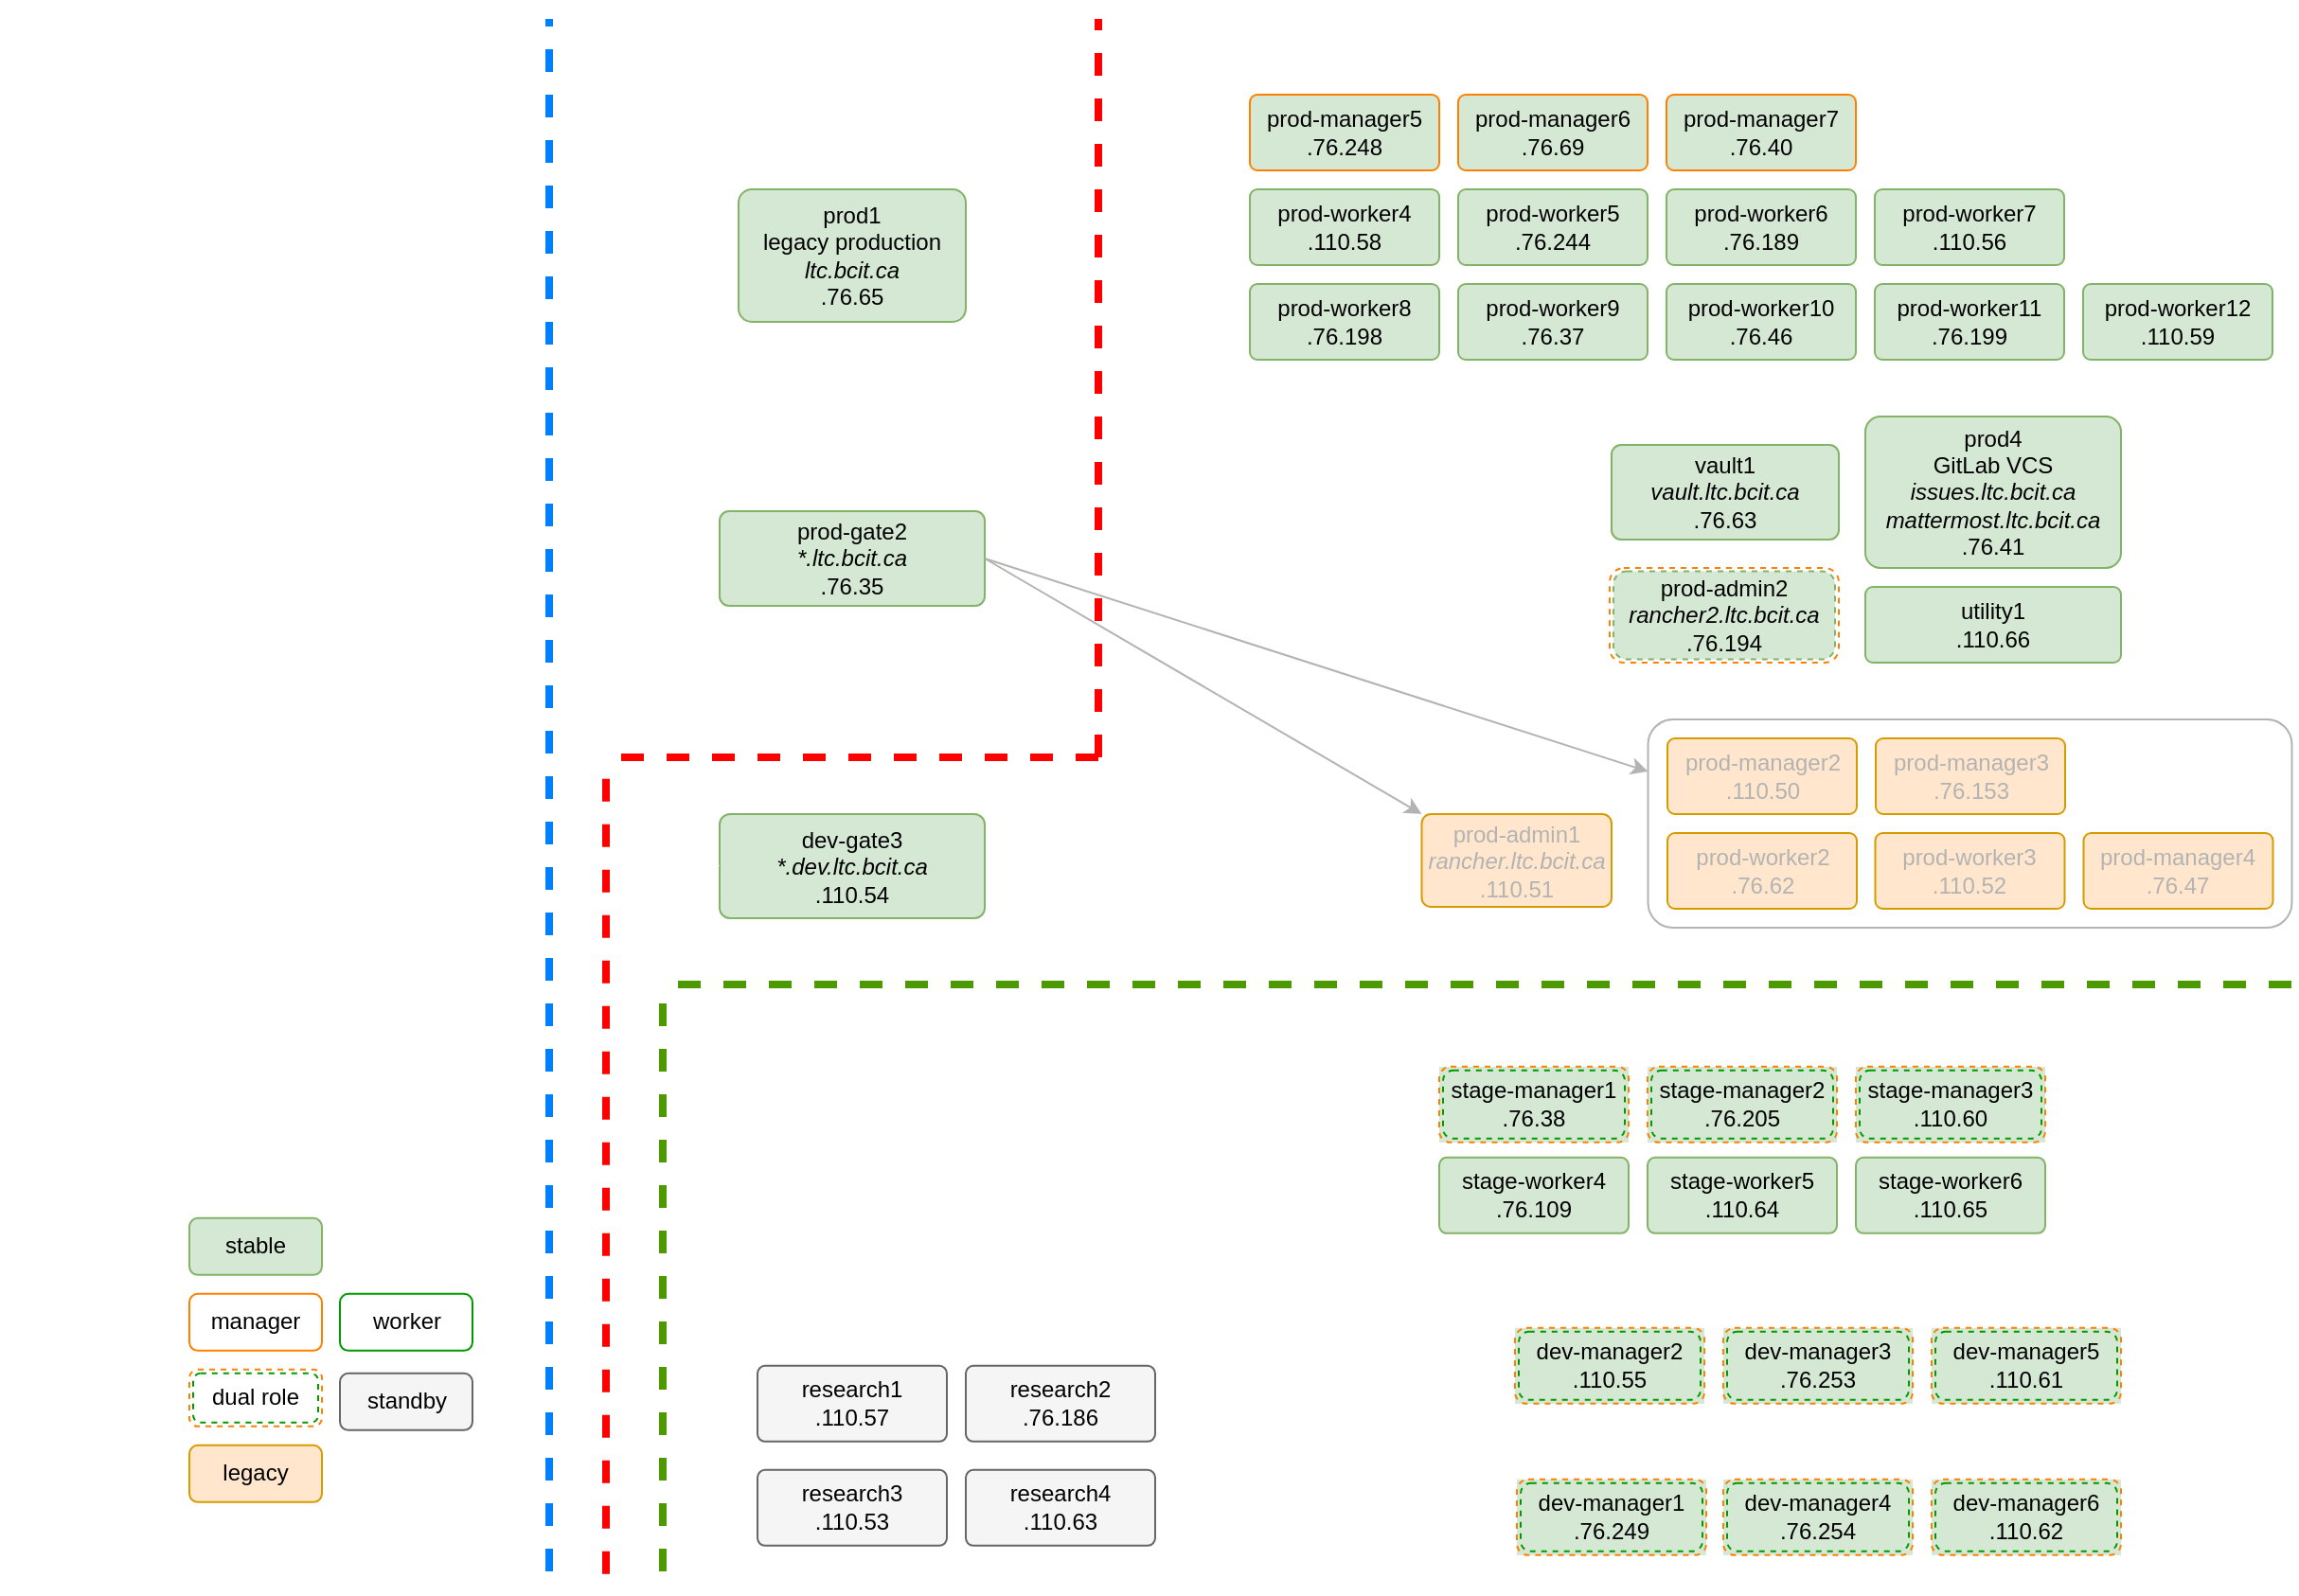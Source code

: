 <mxfile version="16.4.0" type="device"><diagram id="jypZsJmhGCqAaLn2Il6_" name="Page-1"><mxGraphModel dx="2233" dy="1036" grid="1" gridSize="10" guides="1" tooltips="1" connect="1" arrows="1" fold="1" page="1" pageScale="1" pageWidth="850" pageHeight="1100" background="none" math="0" shadow="0"><root><mxCell id="0"/><mxCell id="1" parent="0"/><mxCell id="ssO4QC-9UpLF29hUccAE-41" value="&lt;blockquote style=&quot;margin: 0 0 0 40px ; border: none ; padding: 0px&quot;&gt;&lt;/blockquote&gt;&lt;blockquote style=&quot;margin: 0 0 0 40px ; border: none ; padding: 0px&quot;&gt;&lt;/blockquote&gt;&lt;b&gt;research&lt;/b&gt;&lt;br&gt;&lt;b&gt;cluster&lt;/b&gt;" style="shape=ext;margin=3;double=0;whiteSpace=wrap;html=1;align=right;fillColor=none;rounded=1;perimeterSpacing=0;labelPadding=0;perimeter=rectanglePerimeter;spacingRight=5;verticalAlign=top;arcSize=10;fontColor=#FFFFFF;strokeColor=#FFFFFF;" parent="1" vertex="1"><mxGeometry x="-330" y="831.43" width="290" height="120" as="geometry"/></mxCell><mxCell id="ssO4QC-9UpLF29hUccAE-64" style="rounded=0;orthogonalLoop=1;jettySize=auto;html=1;exitX=0.55;exitY=0.95;exitDx=0;exitDy=0;exitPerimeter=0;entryX=0.5;entryY=0;entryDx=0;entryDy=0;fontColor=#FFFFFF;strokeColor=#FFFFFF;" parent="1" source="ssO4QC-9UpLF29hUccAE-2" target="ssO4QC-9UpLF29hUccAE-63" edge="1"><mxGeometry relative="1" as="geometry"><mxPoint x="-1501.25" y="470.5" as="targetPoint"/><mxPoint x="-1107.25" y="495" as="sourcePoint"/></mxGeometry></mxCell><mxCell id="ssO4QC-9UpLF29hUccAE-2" value="&lt;b&gt;&lt;font style=&quot;font-size: 20px&quot;&gt;Internet&lt;/font&gt;&lt;/b&gt;" style="ellipse;shape=cloud;whiteSpace=wrap;html=1;align=center;dashed=1;fillColor=none;fontColor=#FFFFFF;strokeColor=#FFFFFF;" parent="1" vertex="1"><mxGeometry x="-670" y="270" width="180" height="120" as="geometry"/></mxCell><mxCell id="ssO4QC-9UpLF29hUccAE-78" style="edgeStyle=none;orthogonalLoop=1;jettySize=auto;html=1;exitX=1;exitY=0.5;exitDx=0;exitDy=0;entryX=0;entryY=0.75;entryDx=0;entryDy=0;fontColor=#FFFFFF;strokeColor=#FFFFFF;" parent="1" source="PNpzHPKhy2_oN3R26td1-1" target="ssO4QC-9UpLF29hUccAE-26" edge="1"><mxGeometry relative="1" as="geometry"><mxPoint x="-306" y="672" as="targetPoint"/><mxPoint x="-222.0" y="500" as="sourcePoint"/></mxGeometry></mxCell><mxCell id="ssO4QC-9UpLF29hUccAE-79" style="edgeStyle=none;orthogonalLoop=1;jettySize=auto;html=1;exitX=1;exitY=0.5;exitDx=0;exitDy=0;entryX=0;entryY=0.5;entryDx=0;entryDy=0;fontColor=#FFFFFF;strokeColor=#FFFFFF;" parent="1" source="ssO4QC-9UpLF29hUccAE-4" target="ssO4QC-9UpLF29hUccAE-27" edge="1"><mxGeometry relative="1" as="geometry"><mxPoint x="-220" y="795" as="sourcePoint"/></mxGeometry></mxCell><mxCell id="ssO4QC-9UpLF29hUccAE-82" style="edgeStyle=none;orthogonalLoop=1;jettySize=auto;html=1;exitX=1;exitY=0.5;exitDx=0;exitDy=0;entryX=0.1;entryY=0.5;entryDx=0;entryDy=0;entryPerimeter=0;fontColor=#FFFFFF;strokeColor=#FFFFFF;" parent="1" source="PNpzHPKhy2_oN3R26td1-1" target="jkpW9OEC9UxfsNG3zo9g-3" edge="1"><mxGeometry relative="1" as="geometry"><mxPoint x="-222.0" y="500" as="sourcePoint"/></mxGeometry></mxCell><mxCell id="ssO4QC-9UpLF29hUccAE-3" value="research3&lt;i&gt;&lt;br&gt;&lt;/i&gt;.110.53" style="rounded=1;arcSize=10;whiteSpace=wrap;html=1;align=center;fillColor=#f5f5f5;strokeColor=#666666;fontColor=#000000;" parent="1" vertex="1"><mxGeometry x="-320" y="896.43" width="100" height="40" as="geometry"/></mxCell><mxCell id="ssO4QC-9UpLF29hUccAE-83" style="edgeStyle=none;orthogonalLoop=1;jettySize=auto;html=1;exitX=1;exitY=0.5;exitDx=0;exitDy=0;entryX=0.1;entryY=0.5;entryDx=0;entryDy=0;entryPerimeter=0;fontColor=#FFFFFF;strokeColor=#FFFFFF;" parent="1" source="ssO4QC-9UpLF29hUccAE-4" target="jkpW9OEC9UxfsNG3zo9g-6" edge="1"><mxGeometry relative="1" as="geometry"><mxPoint x="-220" y="795" as="sourcePoint"/></mxGeometry></mxCell><mxCell id="ssO4QC-9UpLF29hUccAE-86" style="edgeStyle=none;orthogonalLoop=1;jettySize=auto;html=1;exitX=1;exitY=0.5;exitDx=0;exitDy=0;entryX=0.75;entryY=0;entryDx=0;entryDy=0;fontColor=#FFFFFF;strokeColor=#FFFFFF;" parent="1" source="ssO4QC-9UpLF29hUccAE-4" target="ssO4QC-9UpLF29hUccAE-41" edge="1"><mxGeometry relative="1" as="geometry"><mxPoint x="-220" y="795" as="sourcePoint"/></mxGeometry></mxCell><mxCell id="ssO4QC-9UpLF29hUccAE-4" value="dev-gate3&lt;br&gt;&lt;i&gt;*.dev.ltc.bcit.ca&lt;br&gt;&lt;/i&gt;.110.54" style="rounded=1;arcSize=10;whiteSpace=wrap;html=1;align=center;fillColor=#d5e8d4;strokeColor=#82b366;fontColor=#000000;" parent="1" vertex="1"><mxGeometry x="-340" y="550" width="140" height="55" as="geometry"/></mxCell><mxCell id="ssO4QC-9UpLF29hUccAE-30" value="prod4&lt;br&gt;GitLab VCS&lt;br&gt;&lt;i&gt;issues.ltc.bcit.ca&lt;br&gt;mattermost.ltc.bcit.ca&lt;br&gt;&lt;/i&gt;.76.41" style="rounded=1;arcSize=10;whiteSpace=wrap;html=1;align=center;fillColor=#d5e8d4;strokeColor=#82b366;fontColor=#000000;" parent="1" vertex="1"><mxGeometry x="265" y="340" width="135" height="80" as="geometry"/></mxCell><mxCell id="ssO4QC-9UpLF29hUccAE-62" value="prod1&lt;br&gt;legacy production&lt;br&gt;&lt;i&gt;ltc.bcit.ca&lt;br&gt;&lt;/i&gt;.76.65" style="rounded=1;arcSize=10;whiteSpace=wrap;html=1;align=center;fillColor=#d5e8d4;strokeColor=#82b366;fontColor=#000000;" parent="1" vertex="1"><mxGeometry x="-330" y="220" width="120" height="70" as="geometry"/></mxCell><mxCell id="ssO4QC-9UpLF29hUccAE-69" style="edgeStyle=none;orthogonalLoop=1;jettySize=auto;html=1;entryX=0;entryY=0.5;entryDx=0;entryDy=0;exitX=1;exitY=0.5;exitDx=0;exitDy=0;strokeWidth=1;strokeColor=#FFFFFF;fontColor=#FFFFFF;" parent="1" source="ssO4QC-9UpLF29hUccAE-63" target="PNpzHPKhy2_oN3R26td1-1" edge="1"><mxGeometry relative="1" as="geometry"><mxPoint x="-1351.25" y="610.5" as="sourcePoint"/><mxPoint x="-418" y="500" as="targetPoint"/></mxGeometry></mxCell><mxCell id="ssO4QC-9UpLF29hUccAE-70" style="edgeStyle=none;orthogonalLoop=1;jettySize=auto;html=1;exitX=1;exitY=0.5;exitDx=0;exitDy=0;entryX=0;entryY=0.5;entryDx=0;entryDy=0;fontColor=#FFFFFF;strokeColor=#FFFFFF;" parent="1" source="ssO4QC-9UpLF29hUccAE-63" target="ssO4QC-9UpLF29hUccAE-4" edge="1"><mxGeometry relative="1" as="geometry"><mxPoint x="-814" y="809" as="targetPoint"/></mxGeometry></mxCell><mxCell id="ssO4QC-9UpLF29hUccAE-72" style="edgeStyle=none;orthogonalLoop=1;jettySize=auto;html=1;entryX=1;entryY=1;entryDx=0;entryDy=0;exitX=1;exitY=0.5;exitDx=0;exitDy=0;fontColor=#FFFFFF;strokeColor=#FFFFFF;" parent="1" source="PNpzHPKhy2_oN3R26td1-1" target="ssO4QC-9UpLF29hUccAE-62" edge="1"><mxGeometry relative="1" as="geometry"><mxPoint x="-222.0" y="500" as="sourcePoint"/><mxPoint x="-457" y="575" as="targetPoint"/><Array as="points"><mxPoint x="-180" y="340"/></Array></mxGeometry></mxCell><mxCell id="ssO4QC-9UpLF29hUccAE-63" value="&lt;b style=&quot;font-size: 16px&quot;&gt;ITS&lt;br&gt;DNS&lt;/b&gt;" style="ellipse;whiteSpace=wrap;html=1;align=center;dashed=1;rounded=1;fillColor=none;fontColor=#FFFFFF;strokeColor=#FFFFFF;" parent="1" vertex="1"><mxGeometry x="-580" y="465" width="110" height="100" as="geometry"/></mxCell><mxCell id="ssO4QC-9UpLF29hUccAE-97" value="&lt;font style=&quot;font-size: 30px&quot;&gt;&lt;b&gt;LTC Infrastructure&lt;br&gt;December 2022&lt;/b&gt;&lt;/font&gt;" style="text;html=1;strokeColor=none;fillColor=none;align=left;verticalAlign=middle;whiteSpace=wrap;rounded=0;fontColor=#FFFFFF;" parent="1" vertex="1"><mxGeometry x="-720" y="120" width="280" height="110" as="geometry"/></mxCell><mxCell id="LwrFlGE9gnEI0ruCcwtA-46" value="&lt;font style=&quot;font-size: 18px&quot;&gt;&quot;DMZ&quot;&lt;/font&gt;" style="text;html=1;strokeColor=none;fillColor=none;align=center;verticalAlign=middle;whiteSpace=wrap;rounded=0;dashed=1;fontSize=20;labelPosition=center;verticalLabelPosition=middle;fontColor=#FFFFFF;" parent="1" vertex="1"><mxGeometry x="-230" y="120" width="80" height="40" as="geometry"/></mxCell><mxCell id="LwrFlGE9gnEI0ruCcwtA-48" value="&lt;font style=&quot;font-size: 18px&quot;&gt;Internal&lt;/font&gt;" style="text;html=1;strokeColor=none;fillColor=none;align=center;verticalAlign=middle;whiteSpace=wrap;rounded=0;dashed=1;fontSize=20;fontColor=#FFFFFF;" parent="1" vertex="1"><mxGeometry x="-130" y="120" width="80" height="40" as="geometry"/></mxCell><mxCell id="LwrFlGE9gnEI0ruCcwtA-50" value="" style="endArrow=none;dashed=1;html=1;strokeWidth=4;rounded=1;fontSize=26;fontColor=#FFFFFF;strokeColor=#FF0000;" parent="1" edge="1"><mxGeometry width="50" height="50" relative="1" as="geometry"><mxPoint x="-140" y="520" as="sourcePoint"/><mxPoint x="-140" y="130" as="targetPoint"/></mxGeometry></mxCell><mxCell id="Dh-eU6Jg2qnH6y2vMVN5-1" style="edgeStyle=none;orthogonalLoop=1;jettySize=auto;html=1;entryX=0;entryY=0.25;entryDx=0;entryDy=0;strokeColor=#B3B3B3;exitX=1;exitY=0.5;exitDx=0;exitDy=0;fontColor=#FFFFFF;" parent="1" source="PNpzHPKhy2_oN3R26td1-1" target="qlhoAPYAnQ4pRfNkZIUs-2" edge="1"><mxGeometry relative="1" as="geometry"><mxPoint x="-527" y="1210" as="targetPoint"/><mxPoint x="-222.0" y="500" as="sourcePoint"/></mxGeometry></mxCell><mxCell id="qlhoAPYAnQ4pRfNkZIUs-22" value="" style="endArrow=none;dashed=1;html=1;rounded=1;fontSize=26;strokeColor=#007FFF;fontColor=#FFFFFF;strokeWidth=4;" parent="1" edge="1"><mxGeometry width="50" height="50" relative="1" as="geometry"><mxPoint x="-430" y="950" as="sourcePoint"/><mxPoint x="-430" y="130" as="targetPoint"/></mxGeometry></mxCell><mxCell id="qlhoAPYAnQ4pRfNkZIUs-24" value="" style="endArrow=none;dashed=1;html=1;rounded=1;fontSize=26;strokeColor=#4D9900;fontColor=#FFFFFF;strokeWidth=4;" parent="1" edge="1"><mxGeometry width="50" height="50" relative="1" as="geometry"><mxPoint x="490" y="640" as="sourcePoint"/><mxPoint x="-370" y="640" as="targetPoint"/></mxGeometry></mxCell><mxCell id="qlhoAPYAnQ4pRfNkZIUs-25" value="" style="endArrow=none;dashed=1;html=1;rounded=1;fontSize=26;strokeColor=#4D9900;fontColor=#FFFFFF;strokeWidth=4;" parent="1" edge="1"><mxGeometry width="50" height="50" relative="1" as="geometry"><mxPoint x="-370" y="950" as="sourcePoint"/><mxPoint x="-370" y="640" as="targetPoint"/></mxGeometry></mxCell><mxCell id="qlhoAPYAnQ4pRfNkZIUs-26" value="&lt;font style=&quot;font-size: 18px&quot;&gt;*.ltc.bcit.ca&lt;/font&gt;" style="text;html=1;strokeColor=none;fillColor=none;align=center;verticalAlign=middle;whiteSpace=wrap;rounded=0;dashed=1;fontSize=20;fontColor=#FFFFFF;" parent="1" vertex="1"><mxGeometry x="-420" y="120" width="100" height="40" as="geometry"/></mxCell><mxCell id="qlhoAPYAnQ4pRfNkZIUs-27" value="&lt;font style=&quot;font-size: 18px&quot;&gt;*.dev.ltc.bcit.ca&lt;/font&gt;" style="text;html=1;strokeColor=none;fillColor=none;align=center;verticalAlign=middle;whiteSpace=wrap;rounded=0;dashed=1;fontSize=20;fontColor=#FFFFFF;" parent="1" vertex="1"><mxGeometry x="-350" y="651.43" width="130" height="40" as="geometry"/></mxCell><mxCell id="YeYnGHtXRdd9GafCND93-4" value="" style="group;fontColor=#FFFFFF;" parent="1" vertex="1" connectable="0"><mxGeometry x="-650" y="723.43" width="181" height="190" as="geometry"/></mxCell><mxCell id="ssO4QC-9UpLF29hUccAE-94" value="stable" style="whiteSpace=wrap;html=1;align=center;rounded=1;fillColor=#d5e8d4;strokeColor=#82b366;fontColor=#000000;" parent="YeYnGHtXRdd9GafCND93-4" vertex="1"><mxGeometry x="30" y="40" width="70" height="30" as="geometry"/></mxCell><mxCell id="ssO4QC-9UpLF29hUccAE-96" value="standby" style="whiteSpace=wrap;html=1;align=center;rounded=1;fillColor=#f5f5f5;fontColor=#000000;strokeColor=#666666;" parent="YeYnGHtXRdd9GafCND93-4" vertex="1"><mxGeometry x="109.5" y="122" width="70" height="30" as="geometry"/></mxCell><mxCell id="Fg-Uhp-u95UDLk2gJvwy-1" value="manager" style="whiteSpace=wrap;html=1;align=center;rounded=1;strokeColor=#FF8000;fontColor=#000000;" parent="YeYnGHtXRdd9GafCND93-4" vertex="1"><mxGeometry x="30" y="80" width="70" height="30" as="geometry"/></mxCell><mxCell id="Fg-Uhp-u95UDLk2gJvwy-2" value="worker" style="whiteSpace=wrap;html=1;align=center;rounded=1;strokeColor=#009900;fontColor=#000000;" parent="YeYnGHtXRdd9GafCND93-4" vertex="1"><mxGeometry x="109.5" y="80" width="70" height="30" as="geometry"/></mxCell><mxCell id="Fg-Uhp-u95UDLk2gJvwy-3" value="dual role" style="whiteSpace=wrap;html=1;align=center;rounded=1;strokeColor=#FF8000;dashed=1;fontColor=#000000;" parent="YeYnGHtXRdd9GafCND93-4" vertex="1"><mxGeometry x="30" y="120" width="70" height="30" as="geometry"/></mxCell><mxCell id="LwrFlGE9gnEI0ruCcwtA-1" value="" style="whiteSpace=wrap;html=1;align=center;rounded=1;strokeColor=#009900;dashed=1;fillColor=none;perimeterSpacing=1;fontColor=#000000;" parent="YeYnGHtXRdd9GafCND93-4" vertex="1"><mxGeometry x="32" y="122" width="66" height="26" as="geometry"/></mxCell><mxCell id="LwrFlGE9gnEI0ruCcwtA-42" value="&lt;font size=&quot;1&quot;&gt;&lt;b style=&quot;font-size: 20px&quot;&gt;Legend&lt;/b&gt;&lt;/font&gt;" style="text;html=1;strokeColor=none;fillColor=none;align=left;verticalAlign=middle;whiteSpace=wrap;rounded=0;fontColor=#FFFFFF;" parent="YeYnGHtXRdd9GafCND93-4" vertex="1"><mxGeometry width="87" height="30" as="geometry"/></mxCell><mxCell id="Dh-eU6Jg2qnH6y2vMVN5-3" value="&lt;font&gt;legacy&lt;/font&gt;" style="whiteSpace=wrap;html=1;align=center;rounded=1;fillColor=#ffe6cc;strokeColor=#d79b00;fontColor=#000000;" parent="YeYnGHtXRdd9GafCND93-4" vertex="1"><mxGeometry x="30" y="160" width="70" height="30" as="geometry"/></mxCell><mxCell id="PNpzHPKhy2_oN3R26td1-1" value="prod-gate2&lt;br&gt;&lt;i&gt;*.ltc.bcit.ca&lt;br&gt;&lt;/i&gt;.76.35" style="rounded=1;arcSize=10;whiteSpace=wrap;html=1;align=center;fillColor=#d5e8d4;strokeColor=#82b366;fontColor=#000000;" parent="1" vertex="1"><mxGeometry x="-340" y="390" width="140" height="50" as="geometry"/></mxCell><mxCell id="ssO4QC-9UpLF29hUccAE-31" value="vault1&lt;br&gt;&lt;i&gt;vault.ltc.bcit.ca&lt;br&gt;&lt;/i&gt;.76.63" style="rounded=1;arcSize=10;whiteSpace=wrap;html=1;align=center;fillColor=#d5e8d4;strokeColor=#82b366;fontColor=#000000;" parent="1" vertex="1"><mxGeometry x="131" y="355" width="120" height="50" as="geometry"/></mxCell><mxCell id="LwrFlGE9gnEI0ruCcwtA-11" value="utility1&lt;br&gt;.110.66" style="rounded=1;arcSize=10;whiteSpace=wrap;html=1;align=center;fillColor=#d5e8d4;strokeColor=#82b366;fontColor=#000000;" parent="1" vertex="1"><mxGeometry x="265" y="430" width="135" height="40" as="geometry"/></mxCell><mxCell id="ssO4QC-9UpLF29hUccAE-26" value="&lt;b&gt;prod&lt;br&gt;cluster&lt;/b&gt;" style="shape=ext;margin=3;double=0;whiteSpace=wrap;html=1;align=right;fillColor=none;rounded=1;spacingRight=5;arcSize=6;verticalAlign=top;fontColor=#FFFFFF;strokeColor=#FFFFFF;" parent="1" vertex="1"><mxGeometry x="-70" y="160" width="560" height="160" as="geometry"/></mxCell><mxCell id="ssO4QC-9UpLF29hUccAE-5" value="prod-manager5&lt;br&gt;.76.248" style="rounded=1;arcSize=10;whiteSpace=wrap;html=1;align=center;fillColor=#d5e8d4;strokeColor=#FF8000;strokeWidth=1;fontColor=#000000;" parent="1" vertex="1"><mxGeometry x="-60" y="170" width="100" height="40" as="geometry"/></mxCell><mxCell id="ssO4QC-9UpLF29hUccAE-7" value="prod-manager6&lt;br&gt;.76.69" style="rounded=1;arcSize=10;whiteSpace=wrap;html=1;align=center;fillColor=#d5e8d4;strokeColor=#FF8000;strokeWidth=1;fontColor=#000000;" parent="1" vertex="1"><mxGeometry x="50" y="170" width="100" height="40" as="geometry"/></mxCell><mxCell id="ssO4QC-9UpLF29hUccAE-8" value="prod-manager7&lt;br&gt;.76.40" style="rounded=1;arcSize=10;whiteSpace=wrap;html=1;align=center;fillColor=#d5e8d4;strokeColor=#FF8000;strokeWidth=1;fontColor=#000000;" parent="1" vertex="1"><mxGeometry x="160" y="170" width="100" height="40" as="geometry"/></mxCell><mxCell id="ssO4QC-9UpLF29hUccAE-10" value="prod-worker5&lt;br&gt;.76.244" style="rounded=1;arcSize=10;whiteSpace=wrap;html=1;align=center;fillColor=#d5e8d4;strokeColor=#82b366;fontColor=#000000;" parent="1" vertex="1"><mxGeometry x="50" y="220" width="100" height="40" as="geometry"/></mxCell><mxCell id="ssO4QC-9UpLF29hUccAE-11" value="prod-worker7&lt;br&gt;.110.56" style="rounded=1;arcSize=10;whiteSpace=wrap;html=1;align=center;fillColor=#d5e8d4;strokeColor=#82b366;fontColor=#000000;" parent="1" vertex="1"><mxGeometry x="270" y="220" width="100" height="40" as="geometry"/></mxCell><mxCell id="ssO4QC-9UpLF29hUccAE-12" value="prod-worker10&lt;br&gt;.76.46" style="rounded=1;arcSize=10;whiteSpace=wrap;html=1;align=center;fillColor=#d5e8d4;strokeColor=#82b366;fontColor=#000000;" parent="1" vertex="1"><mxGeometry x="160" y="270" width="100" height="40" as="geometry"/></mxCell><mxCell id="ssO4QC-9UpLF29hUccAE-13" value="prod-worker11&lt;br&gt;.76.199" style="rounded=1;arcSize=10;whiteSpace=wrap;html=1;align=center;fillColor=#d5e8d4;strokeColor=#82b366;fontColor=#000000;" parent="1" vertex="1"><mxGeometry x="270" y="270" width="100" height="40" as="geometry"/></mxCell><mxCell id="ssO4QC-9UpLF29hUccAE-38" value="prod-worker6&lt;br&gt;.76.189" style="rounded=1;arcSize=10;whiteSpace=wrap;html=1;align=center;fillColor=#d5e8d4;strokeColor=#82b366;fontColor=#000000;" parent="1" vertex="1"><mxGeometry x="160" y="220" width="100" height="40" as="geometry"/></mxCell><mxCell id="ssO4QC-9UpLF29hUccAE-39" value="prod-worker8&lt;br&gt;.76.198" style="rounded=1;arcSize=10;whiteSpace=wrap;html=1;align=center;fillColor=#d5e8d4;strokeColor=#82b366;fontColor=#000000;" parent="1" vertex="1"><mxGeometry x="-60" y="270" width="100" height="40" as="geometry"/></mxCell><mxCell id="ssO4QC-9UpLF29hUccAE-40" value="prod-worker9&lt;br&gt;.76.37" style="rounded=1;arcSize=10;whiteSpace=wrap;html=1;align=center;fillColor=#d5e8d4;strokeColor=#82b366;fontColor=#000000;" parent="1" vertex="1"><mxGeometry x="50" y="270" width="100" height="40" as="geometry"/></mxCell><mxCell id="ssO4QC-9UpLF29hUccAE-90" value="prod-worker12&lt;br&gt;.110.59" style="rounded=1;arcSize=10;whiteSpace=wrap;html=1;align=center;fillColor=#d5e8d4;strokeColor=#82b366;fontColor=#000000;" parent="1" vertex="1"><mxGeometry x="380" y="270" width="100" height="40" as="geometry"/></mxCell><mxCell id="ssO4QC-9UpLF29hUccAE-91" value="prod-worker4&lt;br&gt;.110.58" style="rounded=1;arcSize=10;whiteSpace=wrap;html=1;align=center;fillColor=#d5e8d4;strokeColor=#82b366;fontColor=#000000;" parent="1" vertex="1"><mxGeometry x="-60" y="220" width="100" height="40" as="geometry"/></mxCell><mxCell id="W54xGEWVpOymsmDxxhs8-1" value="&lt;i&gt;*.stable.ltc.bcit.ca&lt;/i&gt;" style="text;html=1;strokeColor=none;fillColor=none;align=center;verticalAlign=middle;whiteSpace=wrap;rounded=0;fontColor=#FFFFFF;" parent="1" vertex="1"><mxGeometry x="380" y="200" width="110" height="15" as="geometry"/></mxCell><mxCell id="N2DNQkJXmUBHBwdCpJbm-1" value="" style="endArrow=none;dashed=1;html=1;strokeWidth=4;rounded=1;fontSize=26;fontColor=#FFFFFF;strokeColor=#FF0000;" parent="1" edge="1"><mxGeometry width="50" height="50" relative="1" as="geometry"><mxPoint x="-140" y="520" as="sourcePoint"/><mxPoint x="-400" y="520" as="targetPoint"/></mxGeometry></mxCell><mxCell id="N2DNQkJXmUBHBwdCpJbm-2" value="" style="endArrow=none;dashed=1;html=1;strokeWidth=4;rounded=1;fontSize=26;fontColor=#FFFFFF;strokeColor=#FF0000;" parent="1" edge="1"><mxGeometry width="50" height="50" relative="1" as="geometry"><mxPoint x="-400" y="951.43" as="sourcePoint"/><mxPoint x="-400" y="521.43" as="targetPoint"/></mxGeometry></mxCell><mxCell id="jkpW9OEC9UxfsNG3zo9g-2" value="" style="group;fontColor=#000000;" parent="1" vertex="1" connectable="0"><mxGeometry x="130" y="420" width="121" height="50" as="geometry"/></mxCell><mxCell id="LwrFlGE9gnEI0ruCcwtA-3" value="" style="whiteSpace=wrap;html=1;align=center;rounded=1;strokeColor=#82b366;dashed=1;fillColor=#d5e8d4;perimeterSpacing=1;container=0;fontColor=#000000;" parent="jkpW9OEC9UxfsNG3zo9g-2" vertex="1"><mxGeometry x="2" y="1.75" width="117" height="46.5" as="geometry"/></mxCell><mxCell id="LwrFlGE9gnEI0ruCcwtA-2" value="prod-admin2&lt;i&gt;&lt;br&gt;rancher2.ltc.bcit.ca&lt;br&gt;&lt;/i&gt;.76.194" style="whiteSpace=wrap;html=1;align=center;rounded=1;strokeColor=#FF8000;dashed=1;fillColor=none;container=0;fontColor=#000000;" parent="jkpW9OEC9UxfsNG3zo9g-2" vertex="1"><mxGeometry width="121" height="50" as="geometry"/></mxCell><mxCell id="jkpW9OEC9UxfsNG3zo9g-3" value="" style="shape=curlyBracket;whiteSpace=wrap;html=1;rounded=1;fontColor=#000000;strokeColor=#FFFFFF;" parent="1" vertex="1"><mxGeometry x="100" y="340" width="20" height="140" as="geometry"/></mxCell><mxCell id="jkpW9OEC9UxfsNG3zo9g-4" value="&lt;div style=&quot;text-align: right&quot;&gt;&lt;b&gt;standalone&lt;/b&gt;&lt;/div&gt;&lt;b&gt;&lt;div style=&quot;text-align: right&quot;&gt;&lt;b&gt;VM's&lt;/b&gt;&lt;/div&gt;&lt;/b&gt;" style="text;whiteSpace=wrap;html=1;fontColor=#FFFFFF;" parent="1" vertex="1"><mxGeometry x="420" y="340" width="60" height="40" as="geometry"/></mxCell><mxCell id="jkpW9OEC9UxfsNG3zo9g-5" value="research4&lt;br&gt;.110.63" style="rounded=1;arcSize=10;whiteSpace=wrap;html=1;align=center;fillColor=#f5f5f5;strokeColor=#666666;fontColor=#000000;" parent="1" vertex="1"><mxGeometry x="-210" y="896.43" width="100" height="40" as="geometry"/></mxCell><mxCell id="ssO4QC-9UpLF29hUccAE-27" value="&lt;b&gt;staging&lt;br&gt;cluster&lt;/b&gt;" style="shape=ext;margin=3;double=0;whiteSpace=wrap;html=1;align=right;fillColor=none;rounded=1;strokeColor=#FFFFFF;strokeWidth=1;spacingRight=5;arcSize=12;verticalAlign=top;fontColor=#FFFFFF;" parent="1" vertex="1"><mxGeometry x="20" y="671.43" width="460" height="110" as="geometry"/></mxCell><mxCell id="LwrFlGE9gnEI0ruCcwtA-8" value="stage-worker4&lt;br&gt;.76.109" style="rounded=1;arcSize=10;whiteSpace=wrap;html=1;align=center;fillColor=#d5e8d4;strokeColor=#82b366;fontColor=#000000;" parent="1" vertex="1"><mxGeometry x="40" y="731.43" width="100" height="40" as="geometry"/></mxCell><mxCell id="LwrFlGE9gnEI0ruCcwtA-9" value="stage-worker5&lt;br&gt;.110.64" style="rounded=1;arcSize=10;whiteSpace=wrap;html=1;align=center;fillColor=#d5e8d4;strokeColor=#82b366;fontColor=#000000;" parent="1" vertex="1"><mxGeometry x="150" y="731.43" width="100" height="40" as="geometry"/></mxCell><mxCell id="LwrFlGE9gnEI0ruCcwtA-10" value="stage-worker6&lt;br&gt;.110.65" style="rounded=1;arcSize=10;whiteSpace=wrap;html=1;align=center;fillColor=#d5e8d4;strokeColor=#82b366;fontColor=#000000;" parent="1" vertex="1"><mxGeometry x="260" y="731.43" width="100" height="40" as="geometry"/></mxCell><mxCell id="LwrFlGE9gnEI0ruCcwtA-13" value="" style="group;fillColor=#d5e8d4;strokeColor=none;fontColor=#000000;" parent="1" vertex="1" connectable="0"><mxGeometry x="40" y="683.43" width="100" height="40" as="geometry"/></mxCell><mxCell id="LwrFlGE9gnEI0ruCcwtA-14" value="" style="whiteSpace=wrap;html=1;align=center;rounded=1;strokeColor=#009900;dashed=1;fillColor=none;perimeterSpacing=1;fontColor=#000000;" parent="LwrFlGE9gnEI0ruCcwtA-13" vertex="1"><mxGeometry x="2" y="2" width="96" height="36" as="geometry"/></mxCell><mxCell id="LwrFlGE9gnEI0ruCcwtA-15" value="stage-manager1&lt;br&gt;.76.38" style="whiteSpace=wrap;html=1;align=center;rounded=1;strokeColor=#FF8000;dashed=1;fillColor=none;fontColor=#000000;" parent="LwrFlGE9gnEI0ruCcwtA-13" vertex="1"><mxGeometry width="100" height="40" as="geometry"/></mxCell><mxCell id="LwrFlGE9gnEI0ruCcwtA-17" value="" style="group;fillColor=#d5e8d4;strokeColor=none;fontColor=#000000;" parent="1" vertex="1" connectable="0"><mxGeometry x="150" y="683.43" width="100" height="40" as="geometry"/></mxCell><mxCell id="LwrFlGE9gnEI0ruCcwtA-18" value="" style="whiteSpace=wrap;html=1;align=center;rounded=1;strokeColor=#009900;dashed=1;fillColor=none;perimeterSpacing=1;fontColor=#000000;" parent="LwrFlGE9gnEI0ruCcwtA-17" vertex="1"><mxGeometry x="2" y="2" width="96" height="36" as="geometry"/></mxCell><mxCell id="LwrFlGE9gnEI0ruCcwtA-19" value="stage-manager2&lt;br&gt;.76.205" style="whiteSpace=wrap;html=1;align=center;rounded=1;strokeColor=#FF8000;dashed=1;fillColor=none;fontColor=#000000;" parent="LwrFlGE9gnEI0ruCcwtA-17" vertex="1"><mxGeometry width="100" height="40" as="geometry"/></mxCell><mxCell id="LwrFlGE9gnEI0ruCcwtA-20" value="" style="group;fillColor=#d5e8d4;strokeColor=none;fontColor=#000000;" parent="1" vertex="1" connectable="0"><mxGeometry x="260" y="683.43" width="100" height="40" as="geometry"/></mxCell><mxCell id="LwrFlGE9gnEI0ruCcwtA-21" value="" style="whiteSpace=wrap;html=1;align=center;rounded=1;strokeColor=#009900;dashed=1;fillColor=none;perimeterSpacing=1;fontColor=#000000;" parent="LwrFlGE9gnEI0ruCcwtA-20" vertex="1"><mxGeometry x="2" y="2" width="96" height="36" as="geometry"/></mxCell><mxCell id="LwrFlGE9gnEI0ruCcwtA-22" value="stage-manager3&lt;br&gt;.110.60" style="whiteSpace=wrap;html=1;align=center;rounded=1;strokeColor=#FF8000;dashed=1;fillColor=none;fontColor=#000000;" parent="LwrFlGE9gnEI0ruCcwtA-20" vertex="1"><mxGeometry width="100" height="40" as="geometry"/></mxCell><mxCell id="ssO4QC-9UpLF29hUccAE-28" value="&lt;b&gt;dev_vsm&lt;br&gt;cluster&lt;/b&gt;" style="shape=ext;margin=3;double=0;whiteSpace=wrap;html=1;align=right;fillColor=none;rounded=1;spacingRight=5;verticalAlign=top;fontColor=#FFFFFF;strokeColor=#FFFFFF;" parent="1" vertex="1"><mxGeometry x="70" y="811.43" width="410" height="60" as="geometry"/></mxCell><mxCell id="ssO4QC-9UpLF29hUccAE-42" value="research1&lt;br&gt;.110.57" style="rounded=1;arcSize=10;whiteSpace=wrap;html=1;align=center;fillColor=#f5f5f5;strokeColor=#666666;fontColor=#000000;" parent="1" vertex="1"><mxGeometry x="-320" y="841.43" width="100" height="40" as="geometry"/></mxCell><mxCell id="ssO4QC-9UpLF29hUccAE-89" value="research2&lt;br&gt;.76.186" style="rounded=1;arcSize=10;whiteSpace=wrap;html=1;align=center;fillColor=#f5f5f5;strokeColor=#666666;fontColor=#000000;" parent="1" vertex="1"><mxGeometry x="-210" y="841.43" width="100" height="40" as="geometry"/></mxCell><mxCell id="LwrFlGE9gnEI0ruCcwtA-23" value="" style="group;fillColor=#d5e8d4;strokeColor=none;fontColor=#000000;" parent="1" vertex="1" connectable="0"><mxGeometry x="80" y="821.43" width="100" height="40" as="geometry"/></mxCell><mxCell id="LwrFlGE9gnEI0ruCcwtA-24" value="" style="whiteSpace=wrap;html=1;align=center;rounded=1;strokeColor=#009900;dashed=1;fillColor=none;perimeterSpacing=1;fontColor=#000000;" parent="LwrFlGE9gnEI0ruCcwtA-23" vertex="1"><mxGeometry x="2" y="2" width="96" height="36" as="geometry"/></mxCell><mxCell id="LwrFlGE9gnEI0ruCcwtA-25" value="dev-manager2&lt;br&gt;.110.55" style="whiteSpace=wrap;html=1;align=center;rounded=1;strokeColor=#FF8000;dashed=1;fillColor=none;fontColor=#000000;" parent="LwrFlGE9gnEI0ruCcwtA-23" vertex="1"><mxGeometry width="100" height="40" as="geometry"/></mxCell><mxCell id="LwrFlGE9gnEI0ruCcwtA-26" value="" style="group;fillColor=#d5e8d4;strokeColor=none;fontColor=#000000;" parent="1" vertex="1" connectable="0"><mxGeometry x="190" y="821.43" width="100" height="40" as="geometry"/></mxCell><mxCell id="LwrFlGE9gnEI0ruCcwtA-27" value="" style="whiteSpace=wrap;html=1;align=center;rounded=1;strokeColor=#009900;dashed=1;fillColor=none;perimeterSpacing=1;fontColor=#000000;" parent="LwrFlGE9gnEI0ruCcwtA-26" vertex="1"><mxGeometry x="2" y="2" width="96" height="36" as="geometry"/></mxCell><mxCell id="LwrFlGE9gnEI0ruCcwtA-28" value="dev-manager3&lt;br&gt;.76.253" style="whiteSpace=wrap;html=1;align=center;rounded=1;strokeColor=#FF8000;dashed=1;fillColor=none;fontColor=#000000;" parent="LwrFlGE9gnEI0ruCcwtA-26" vertex="1"><mxGeometry width="100" height="40" as="geometry"/></mxCell><mxCell id="LwrFlGE9gnEI0ruCcwtA-29" value="" style="group;fillColor=#d5e8d4;strokeColor=none;fontColor=#000000;" parent="1" vertex="1" connectable="0"><mxGeometry x="300" y="821.43" width="100" height="40" as="geometry"/></mxCell><mxCell id="LwrFlGE9gnEI0ruCcwtA-30" value="" style="whiteSpace=wrap;html=1;align=center;rounded=1;strokeColor=#009900;dashed=1;fillColor=none;perimeterSpacing=1;fontColor=#000000;" parent="LwrFlGE9gnEI0ruCcwtA-29" vertex="1"><mxGeometry x="2" y="2" width="96" height="36" as="geometry"/></mxCell><mxCell id="LwrFlGE9gnEI0ruCcwtA-31" value="dev-manager5&lt;br&gt;.110.61" style="whiteSpace=wrap;html=1;align=center;rounded=1;strokeColor=#FF8000;dashed=1;fillColor=none;fontColor=#000000;" parent="LwrFlGE9gnEI0ruCcwtA-29" vertex="1"><mxGeometry width="100" height="40" as="geometry"/></mxCell><mxCell id="ssO4QC-9UpLF29hUccAE-29" value="&lt;b&gt;dev_cp&lt;br&gt;cluster&lt;/b&gt;" style="shape=ext;margin=3;double=0;whiteSpace=wrap;html=1;align=right;fillColor=none;rounded=1;spacingRight=5;verticalAlign=top;fontColor=#FFFFFF;strokeColor=#FFFFFF;" parent="1" vertex="1"><mxGeometry x="70" y="891.43" width="410" height="60" as="geometry"/></mxCell><mxCell id="LwrFlGE9gnEI0ruCcwtA-33" value="" style="group;fillColor=#d5e8d4;strokeColor=none;fontColor=#000000;" parent="1" vertex="1" connectable="0"><mxGeometry x="81" y="901.43" width="100" height="40" as="geometry"/></mxCell><mxCell id="LwrFlGE9gnEI0ruCcwtA-34" value="" style="whiteSpace=wrap;html=1;align=center;rounded=1;strokeColor=#009900;dashed=1;fillColor=none;perimeterSpacing=1;fontColor=#000000;" parent="LwrFlGE9gnEI0ruCcwtA-33" vertex="1"><mxGeometry x="2" y="2" width="96" height="36" as="geometry"/></mxCell><mxCell id="LwrFlGE9gnEI0ruCcwtA-35" value="dev-manager1&lt;br&gt;.76.249" style="whiteSpace=wrap;html=1;align=center;rounded=1;strokeColor=#FF8000;dashed=1;fillColor=none;fontColor=#000000;" parent="LwrFlGE9gnEI0ruCcwtA-33" vertex="1"><mxGeometry width="100" height="40" as="geometry"/></mxCell><mxCell id="LwrFlGE9gnEI0ruCcwtA-36" value="" style="group;fillColor=#d5e8d4;strokeColor=none;fontColor=#000000;" parent="1" vertex="1" connectable="0"><mxGeometry x="190" y="901.43" width="100" height="40" as="geometry"/></mxCell><mxCell id="LwrFlGE9gnEI0ruCcwtA-37" value="" style="whiteSpace=wrap;html=1;align=center;rounded=1;strokeColor=#009900;dashed=1;fillColor=none;perimeterSpacing=1;fontColor=#000000;" parent="LwrFlGE9gnEI0ruCcwtA-36" vertex="1"><mxGeometry x="2" y="2" width="96" height="36" as="geometry"/></mxCell><mxCell id="LwrFlGE9gnEI0ruCcwtA-38" value="dev-manager4&lt;br&gt;.76.254" style="whiteSpace=wrap;html=1;align=center;rounded=1;strokeColor=#FF8000;dashed=1;fillColor=none;fontColor=#000000;" parent="LwrFlGE9gnEI0ruCcwtA-36" vertex="1"><mxGeometry width="100" height="40" as="geometry"/></mxCell><mxCell id="LwrFlGE9gnEI0ruCcwtA-39" value="" style="group;fillColor=#d5e8d4;strokeColor=none;fontColor=#000000;" parent="1" vertex="1" connectable="0"><mxGeometry x="300" y="901.43" width="100" height="40" as="geometry"/></mxCell><mxCell id="LwrFlGE9gnEI0ruCcwtA-40" value="" style="whiteSpace=wrap;html=1;align=center;rounded=1;strokeColor=#009900;dashed=1;fillColor=none;perimeterSpacing=1;fontColor=#000000;" parent="LwrFlGE9gnEI0ruCcwtA-39" vertex="1"><mxGeometry x="2" y="2" width="96" height="36" as="geometry"/></mxCell><mxCell id="LwrFlGE9gnEI0ruCcwtA-41" value="dev-manager6&lt;br&gt;.110.62" style="whiteSpace=wrap;html=1;align=center;rounded=1;strokeColor=#FF8000;dashed=1;fillColor=none;fontColor=#000000;" parent="LwrFlGE9gnEI0ruCcwtA-39" vertex="1"><mxGeometry width="100" height="40" as="geometry"/></mxCell><mxCell id="W54xGEWVpOymsmDxxhs8-2" value="&lt;i&gt;*.latest.ltc.bcit.ca&lt;/i&gt;" style="text;html=1;strokeColor=none;fillColor=none;align=center;verticalAlign=middle;whiteSpace=wrap;rounded=0;fontColor=#FFFFFF;" parent="1" vertex="1"><mxGeometry x="380" y="708.43" width="100" height="15" as="geometry"/></mxCell><mxCell id="jkpW9OEC9UxfsNG3zo9g-6" value="" style="shape=curlyBracket;whiteSpace=wrap;html=1;rounded=1;fontColor=#000000;strokeColor=#FFFFFF;" parent="1" vertex="1"><mxGeometry x="40" y="801.43" width="20" height="160" as="geometry"/></mxCell><mxCell id="qlhoAPYAnQ4pRfNkZIUs-2" value="&lt;b&gt;&lt;font&gt;legacy&lt;br&gt;cluster&lt;/font&gt;&lt;/b&gt;" style="shape=ext;margin=3;double=0;whiteSpace=wrap;html=1;align=right;fillColor=none;rounded=1;strokeColor=#B3B3B3;strokeWidth=1;spacingRight=5;arcSize=12;verticalAlign=top;fontColor=#FFFFFF;" parent="1" vertex="1"><mxGeometry x="150.25" y="500" width="340" height="110" as="geometry"/></mxCell><mxCell id="Dh-eU6Jg2qnH6y2vMVN5-2" value="&lt;font&gt;prod-admin1&lt;br&gt;&lt;i&gt;rancher.ltc.bcit.ca&lt;br&gt;&lt;/i&gt;.110.51&lt;/font&gt;" style="rounded=1;arcSize=10;whiteSpace=wrap;html=1;align=center;fillColor=#ffe6cc;strokeColor=#d79b00;fontColor=#B3B3B3;" parent="1" vertex="1"><mxGeometry x="30.75" y="550" width="100.25" height="49" as="geometry"/></mxCell><mxCell id="Dh-eU6Jg2qnH6y2vMVN5-5" value="&lt;font&gt;prod-manager4&lt;br&gt;.76.47&lt;/font&gt;" style="rounded=1;arcSize=10;whiteSpace=wrap;html=1;align=center;fillColor=#ffe6cc;strokeColor=#d79b00;fontColor=#B3B3B3;" parent="1" vertex="1"><mxGeometry x="380.25" y="560" width="100" height="40" as="geometry"/></mxCell><mxCell id="qlhoAPYAnQ4pRfNkZIUs-16" value="&lt;font&gt;prod-worker2&lt;br&gt;.76.62&lt;/font&gt;" style="rounded=1;arcSize=10;whiteSpace=wrap;html=1;align=center;fillColor=#ffe6cc;strokeColor=#d79b00;fontColor=#B3B3B3;" parent="1" vertex="1"><mxGeometry x="160.5" y="560" width="100" height="40" as="geometry"/></mxCell><mxCell id="qlhoAPYAnQ4pRfNkZIUs-18" value="&lt;font&gt;prod-manager3&lt;br&gt;.76.153&lt;/font&gt;" style="rounded=1;arcSize=10;whiteSpace=wrap;html=1;align=center;fillColor=#ffe6cc;strokeColor=#d79b00;fontColor=#B3B3B3;" parent="1" vertex="1"><mxGeometry x="270.5" y="510" width="100" height="40" as="geometry"/></mxCell><mxCell id="qlhoAPYAnQ4pRfNkZIUs-19" value="&lt;font&gt;prod-worker3&lt;br&gt;.110.52&lt;/font&gt;" style="rounded=1;arcSize=10;whiteSpace=wrap;html=1;align=center;fillColor=#ffe6cc;strokeColor=#d79b00;fontColor=#B3B3B3;" parent="1" vertex="1"><mxGeometry x="270.25" y="560" width="100" height="40" as="geometry"/></mxCell><mxCell id="qlhoAPYAnQ4pRfNkZIUs-17" value="&lt;font&gt;prod-manager2&lt;br&gt;.110.50&lt;/font&gt;" style="rounded=1;arcSize=10;whiteSpace=wrap;html=1;align=center;fillColor=#ffe6cc;strokeColor=#d79b00;fontColor=#B3B3B3;" parent="1" vertex="1"><mxGeometry x="160.5" y="510" width="100" height="40" as="geometry"/></mxCell><mxCell id="jkpW9OEC9UxfsNG3zo9g-7" style="edgeStyle=none;orthogonalLoop=1;jettySize=auto;html=1;entryX=0;entryY=0;entryDx=0;entryDy=0;strokeColor=#B3B3B3;exitX=1;exitY=0.5;exitDx=0;exitDy=0;fontColor=#FFFFFF;" parent="1" source="PNpzHPKhy2_oN3R26td1-1" target="Dh-eU6Jg2qnH6y2vMVN5-2" edge="1"><mxGeometry relative="1" as="geometry"><mxPoint x="160.25" y="537.5" as="targetPoint"/><mxPoint x="-190" y="425" as="sourcePoint"/></mxGeometry></mxCell></root></mxGraphModel></diagram></mxfile>